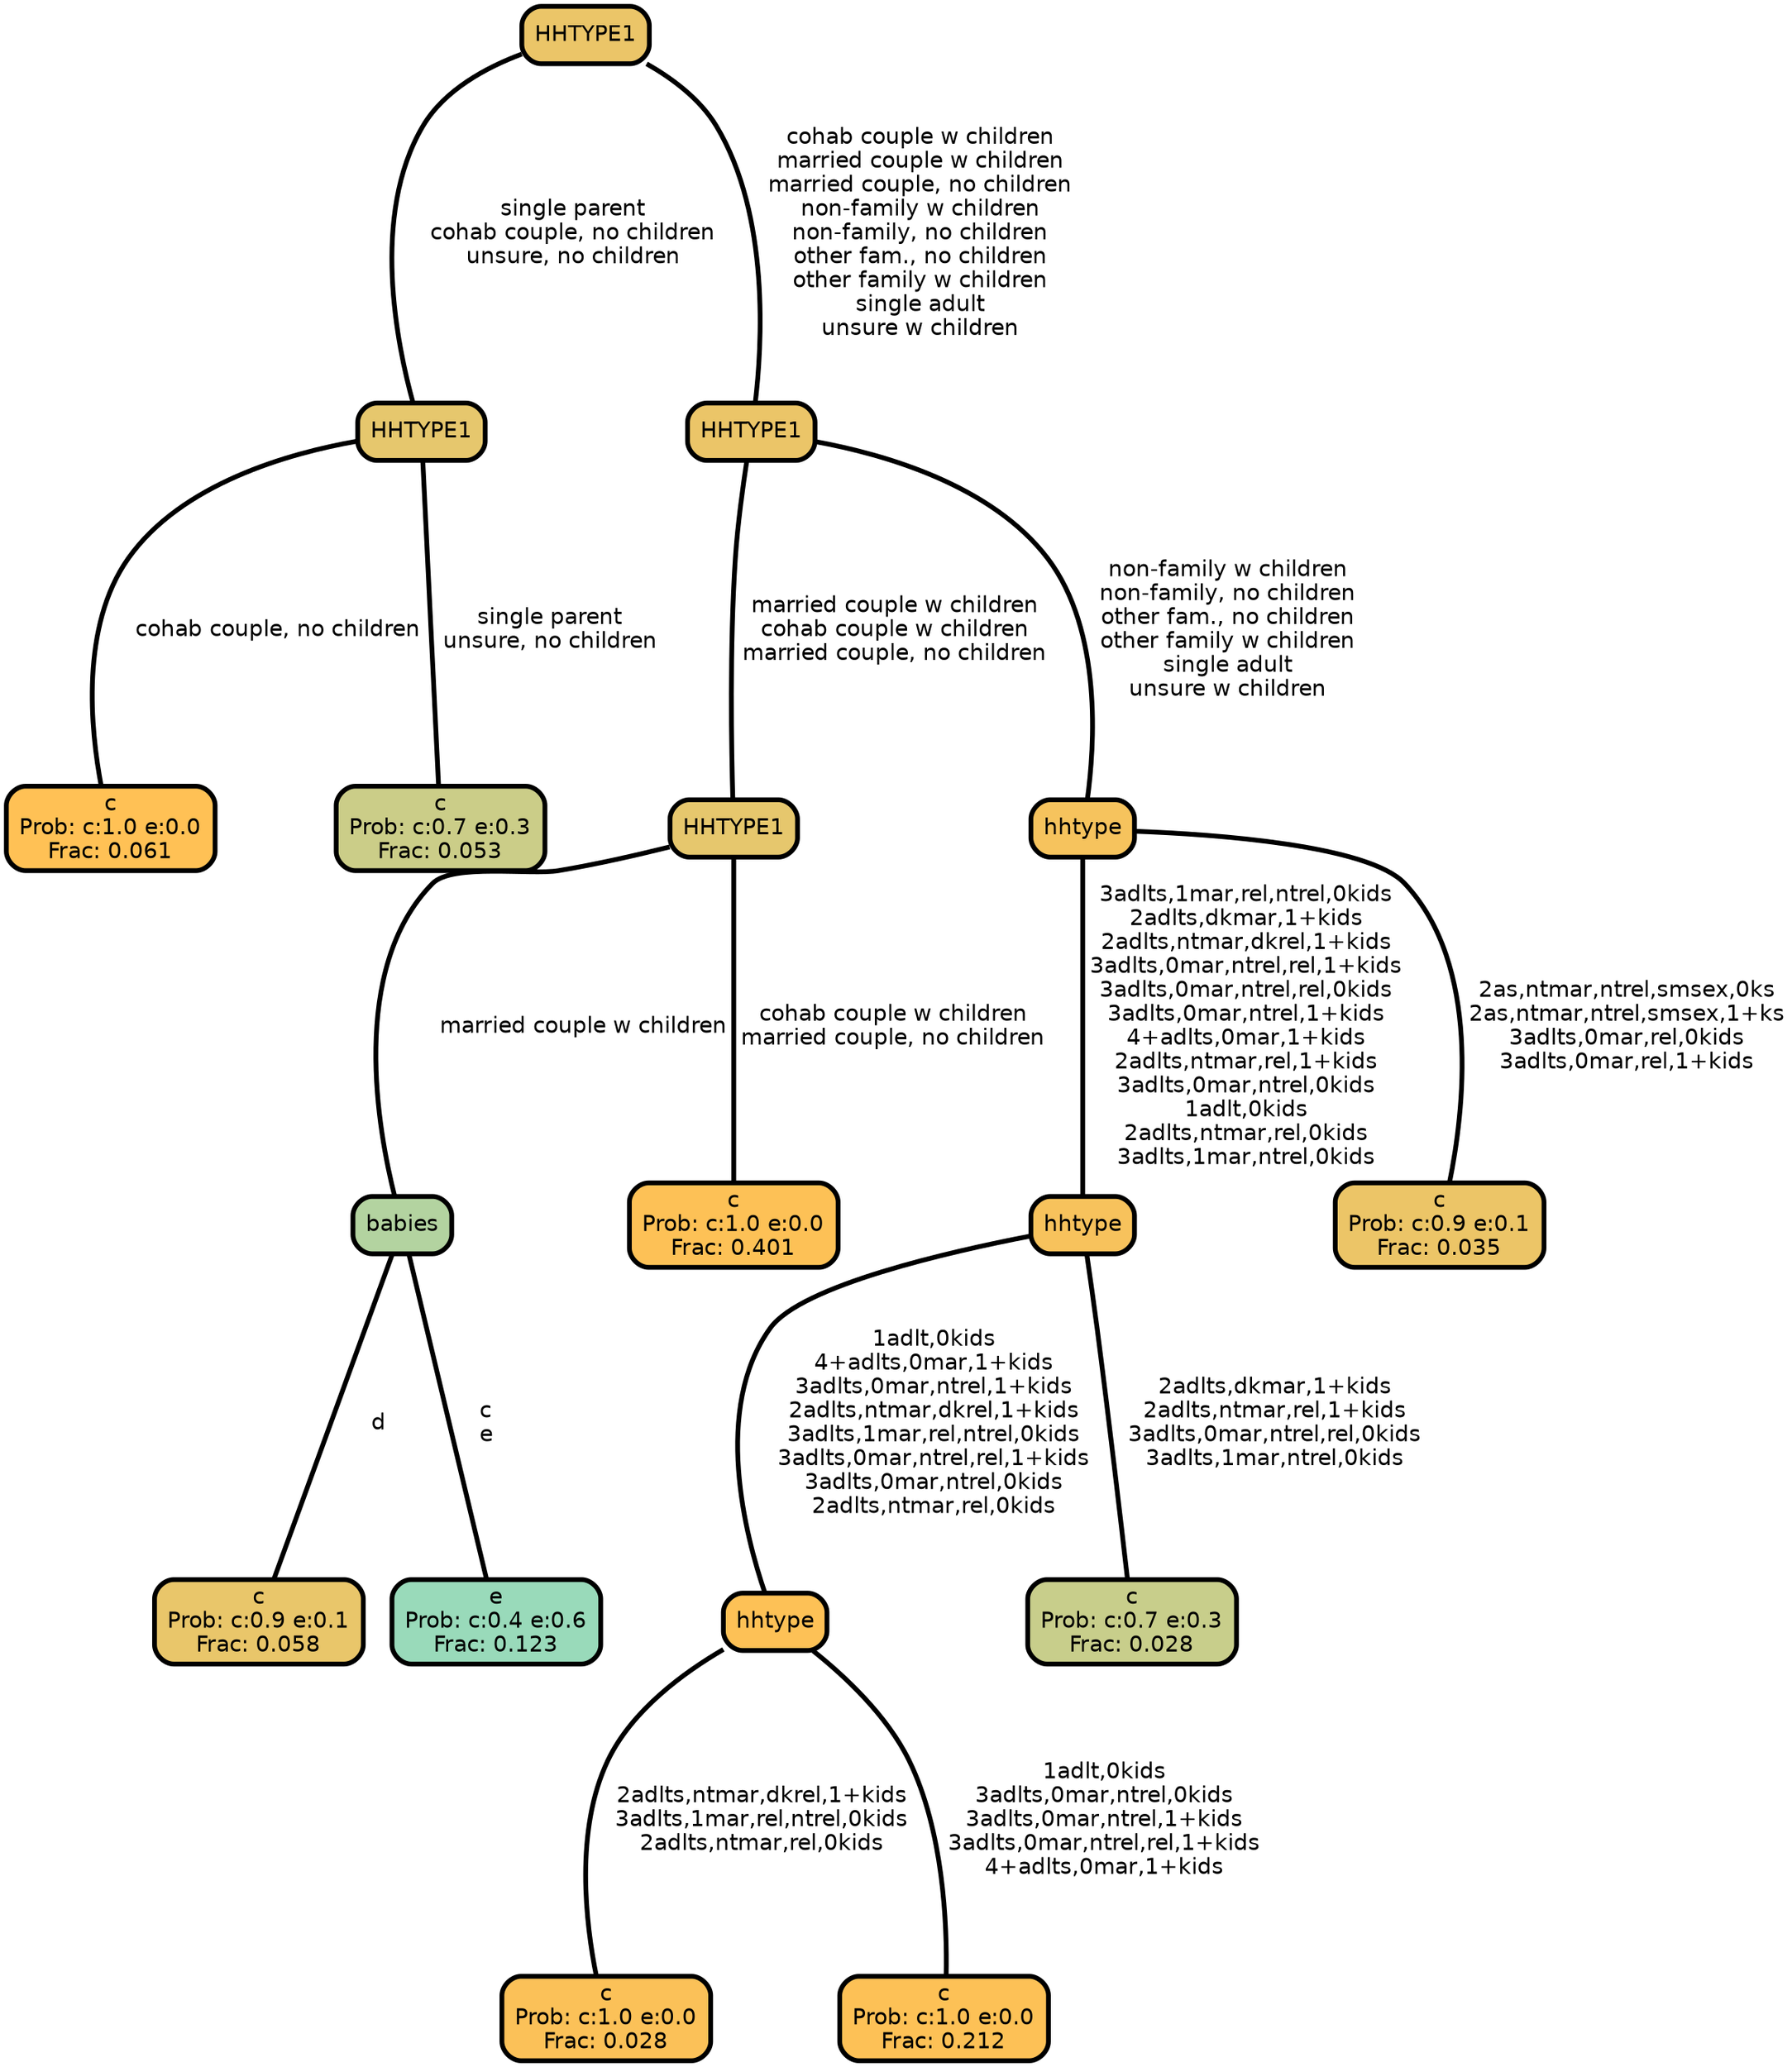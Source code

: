 graph Tree {
node [shape=box, style="filled, rounded",color="black",penwidth="3",fontcolor="black",                 fontname=helvetica] ;
graph [ranksep="0 equally", splines=straight,                 bgcolor=transparent, dpi=200] ;
edge [fontname=helvetica, color=black] ;
0 [label="c
Prob: c:1.0 e:0.0
Frac: 0.061", fillcolor="#ffc155"] ;
1 [label="HHTYPE1", fillcolor="#e6c76d"] ;
2 [label="c
Prob: c:0.7 e:0.3
Frac: 0.053", fillcolor="#cbcd88"] ;
3 [label="HHTYPE1", fillcolor="#ebc568"] ;
4 [label="c
Prob: c:0.9 e:0.1
Frac: 0.058", fillcolor="#e9c66a"] ;
5 [label="babies", fillcolor="#b3d3a0"] ;
6 [label="e
Prob: c:0.4 e:0.6
Frac: 0.123", fillcolor="#99daba"] ;
7 [label="HHTYPE1", fillcolor="#e6c76d"] ;
8 [label="c
Prob: c:1.0 e:0.0
Frac: 0.401", fillcolor="#fdc156"] ;
9 [label="HHTYPE1", fillcolor="#ebc568"] ;
10 [label="c
Prob: c:1.0 e:0.0
Frac: 0.028", fillcolor="#fbc158"] ;
11 [label="hhtype", fillcolor="#fdc156"] ;
12 [label="c
Prob: c:1.0 e:0.0
Frac: 0.212", fillcolor="#fdc156"] ;
13 [label="hhtype", fillcolor="#f7c25c"] ;
14 [label="c
Prob: c:0.7 e:0.3
Frac: 0.028", fillcolor="#c8ce8b"] ;
15 [label="hhtype", fillcolor="#f6c35d"] ;
16 [label="c
Prob: c:0.9 e:0.1
Frac: 0.035", fillcolor="#ecc567"] ;
1 -- 0 [label=" cohab couple, no children",penwidth=3] ;
1 -- 2 [label=" single parent\n unsure, no children",penwidth=3] ;
3 -- 1 [label=" single parent\n cohab couple, no children\n unsure, no children",penwidth=3] ;
3 -- 9 [label=" cohab couple w children\n married couple w children\n married couple, no children\n non-family w children\n non-family, no children\n other fam., no children\n other family w children\n single adult\n unsure w children",penwidth=3] ;
5 -- 4 [label=" d",penwidth=3] ;
5 -- 6 [label=" c\n e",penwidth=3] ;
7 -- 5 [label=" married couple w children",penwidth=3] ;
7 -- 8 [label=" cohab couple w children\n married couple, no children",penwidth=3] ;
9 -- 7 [label=" married couple w children\n cohab couple w children\n married couple, no children",penwidth=3] ;
9 -- 15 [label=" non-family w children\n non-family, no children\n other fam., no children\n other family w children\n single adult\n unsure w children",penwidth=3] ;
11 -- 10 [label=" 2adlts,ntmar,dkrel,1+kids\n 3adlts,1mar,rel,ntrel,0kids\n 2adlts,ntmar,rel,0kids",penwidth=3] ;
11 -- 12 [label=" 1adlt,0kids\n 3adlts,0mar,ntrel,0kids\n 3adlts,0mar,ntrel,1+kids\n 3adlts,0mar,ntrel,rel,1+kids\n 4+adlts,0mar,1+kids",penwidth=3] ;
13 -- 11 [label=" 1adlt,0kids\n 4+adlts,0mar,1+kids\n 3adlts,0mar,ntrel,1+kids\n 2adlts,ntmar,dkrel,1+kids\n 3adlts,1mar,rel,ntrel,0kids\n 3adlts,0mar,ntrel,rel,1+kids\n 3adlts,0mar,ntrel,0kids\n 2adlts,ntmar,rel,0kids",penwidth=3] ;
13 -- 14 [label=" 2adlts,dkmar,1+kids\n 2adlts,ntmar,rel,1+kids\n 3adlts,0mar,ntrel,rel,0kids\n 3adlts,1mar,ntrel,0kids",penwidth=3] ;
15 -- 13 [label=" 3adlts,1mar,rel,ntrel,0kids\n 2adlts,dkmar,1+kids\n 2adlts,ntmar,dkrel,1+kids\n 3adlts,0mar,ntrel,rel,1+kids\n 3adlts,0mar,ntrel,rel,0kids\n 3adlts,0mar,ntrel,1+kids\n 4+adlts,0mar,1+kids\n 2adlts,ntmar,rel,1+kids\n 3adlts,0mar,ntrel,0kids\n 1adlt,0kids\n 2adlts,ntmar,rel,0kids\n 3adlts,1mar,ntrel,0kids",penwidth=3] ;
15 -- 16 [label=" 2as,ntmar,ntrel,smsex,0ks\n 2as,ntmar,ntrel,smsex,1+ks\n 3adlts,0mar,rel,0kids\n 3adlts,0mar,rel,1+kids",penwidth=3] ;
{rank = same;}}